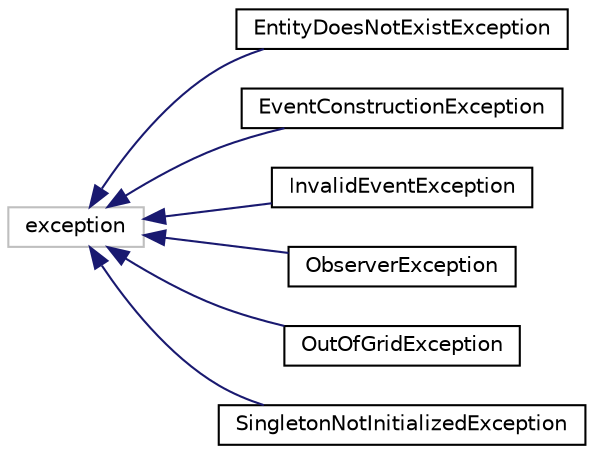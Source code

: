 digraph "Graphical Class Hierarchy"
{
 // INTERACTIVE_SVG=YES
 // LATEX_PDF_SIZE
  bgcolor="transparent";
  edge [fontname="Helvetica",fontsize="10",labelfontname="Helvetica",labelfontsize="10"];
  node [fontname="Helvetica",fontsize="10",shape=record];
  rankdir="LR";
  Node31 [label="exception",height=0.2,width=0.4,color="grey75",tooltip=" "];
  Node31 -> Node0 [dir="back",color="midnightblue",fontsize="10",style="solid",fontname="Helvetica"];
  Node0 [label="EntityDoesNotExistException",height=0.2,width=0.4,color="black",URL="$class_entity_does_not_exist_exception.html",tooltip=" "];
  Node31 -> Node33 [dir="back",color="midnightblue",fontsize="10",style="solid",fontname="Helvetica"];
  Node33 [label="EventConstructionException",height=0.2,width=0.4,color="black",URL="$struct_event_construction_exception.html",tooltip=" "];
  Node31 -> Node34 [dir="back",color="midnightblue",fontsize="10",style="solid",fontname="Helvetica"];
  Node34 [label="InvalidEventException",height=0.2,width=0.4,color="black",URL="$class_invalid_event_exception.html",tooltip=" "];
  Node31 -> Node35 [dir="back",color="midnightblue",fontsize="10",style="solid",fontname="Helvetica"];
  Node35 [label="ObserverException",height=0.2,width=0.4,color="black",URL="$class_observer_exception.html",tooltip=" "];
  Node31 -> Node36 [dir="back",color="midnightblue",fontsize="10",style="solid",fontname="Helvetica"];
  Node36 [label="OutOfGridException",height=0.2,width=0.4,color="black",URL="$class_out_of_grid_exception.html",tooltip=" "];
  Node31 -> Node37 [dir="back",color="midnightblue",fontsize="10",style="solid",fontname="Helvetica"];
  Node37 [label="SingletonNotInitializedException",height=0.2,width=0.4,color="black",URL="$class_singleton_not_initialized_exception.html",tooltip=" "];
}
